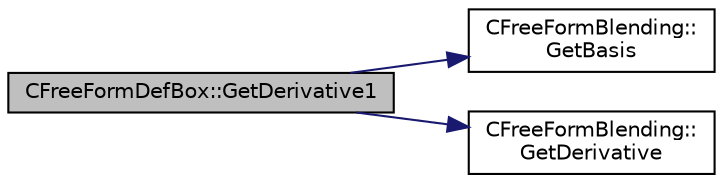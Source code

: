 digraph "CFreeFormDefBox::GetDerivative1"
{
 // LATEX_PDF_SIZE
  edge [fontname="Helvetica",fontsize="10",labelfontname="Helvetica",labelfontsize="10"];
  node [fontname="Helvetica",fontsize="10",shape=record];
  rankdir="LR";
  Node1 [label="CFreeFormDefBox::GetDerivative1",height=0.2,width=0.4,color="black", fillcolor="grey75", style="filled", fontcolor="black",tooltip="An auxiliary routine to help us compute the gradient of F(u, v, w) = ||X(u, v, w)-(x,..."];
  Node1 -> Node2 [color="midnightblue",fontsize="10",style="solid",fontname="Helvetica"];
  Node2 [label="CFreeFormBlending::\lGetBasis",height=0.2,width=0.4,color="black", fillcolor="white", style="filled",URL="$classCFreeFormBlending.html#af0a4fdbd82a80ed3128528d2289db75f",tooltip="A pure virtual member."];
  Node1 -> Node3 [color="midnightblue",fontsize="10",style="solid",fontname="Helvetica"];
  Node3 [label="CFreeFormBlending::\lGetDerivative",height=0.2,width=0.4,color="black", fillcolor="white", style="filled",URL="$classCFreeFormBlending.html#a7e78e895cb98a8a7ec55f5dc9f191310",tooltip="A pure virtual member."];
}
